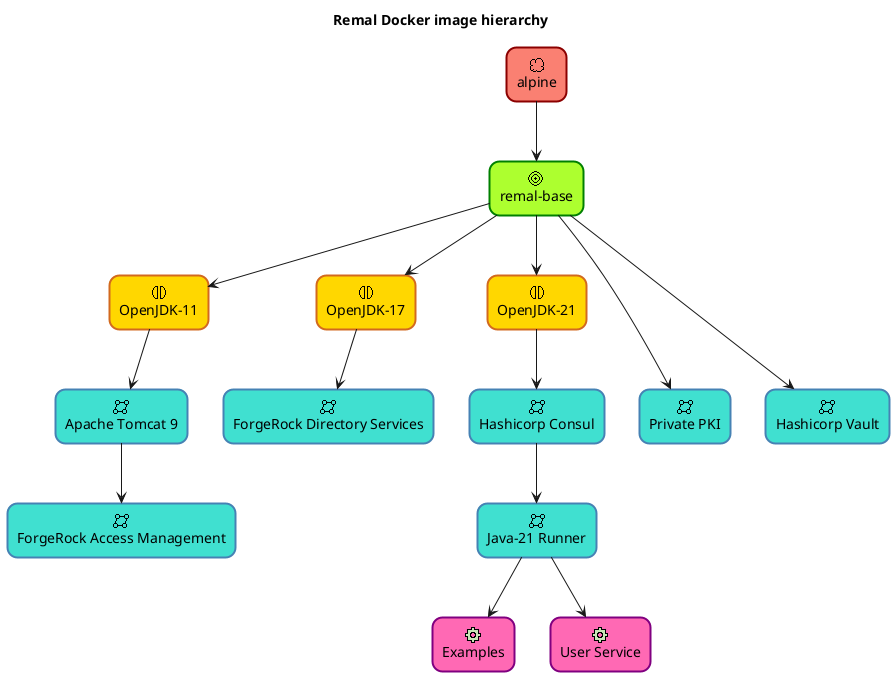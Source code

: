 ' ******************************************************************************
' UML PlantUML diagram that shows the Remal Docker container hierarchy.
'
' Since : July 2023
' Author: Arnold Somogyi <arnold.somogyi@gmail.com>
'
' Copyright (c) 2020-2024 Remal Software and Arnold Somogyi All rights reserved
' ******************************************************************************
@startuml

<style>
  .STYLE_EXTERNAL {
    RoundCorner 20
    LineThickness 2
    LineColor DarkRed
    BackgroundColor Salmon
  }
  .STYLE_BASE {
    RoundCorner 20
    LineThickness 2
    LineColor Green
    BackgroundColor GreenYellow
  }
  .STYLE_CORE {
    RoundCorner 20
    LineThickness 2
    LineColor Chocolate
    BackgroundColor Gold
  }
  .STYLE_INFRA {
    RoundCorner 20
    LineThickness 2
    LineColor SteelBlue
    BackgroundColor Turquoise
  }
  .STYLE_APP {
    RoundCorner 20
    LineThickness 2
    LineColor Purple
    BackgroundColor HotPink
  }
</style>

title **Remal Docker image hierarchy**

sprite $JAR_EXTERNAL jar:archimate/meaning
sprite $JAR_BASE     jar:archimate/goal
sprite $JAR_CORE     jar:archimate/interaction
sprite $JAR_INFRA    jar:archimate/network
sprite $JAR_APP      jar:archimate/physical-equipment

rectangle "alpine"                       as alpine         <<$JAR_EXTERNAL>> <<STYLE_EXTERNAL>>
rectangle "remal-base"                   as base           <<$JAR_BASE>>     <<STYLE_BASE>>
rectangle "OpenJDK-11"                   as java11         <<$JAR_CORE>>     <<STYLE_CORE>>
rectangle "OpenJDK-17"                   as java17         <<$JAR_CORE>>     <<STYLE_CORE>>
rectangle "OpenJDK-21"                   as java21         <<$JAR_CORE>>     <<STYLE_CORE>>
rectangle "Private PKI"                  as pki            <<$JAR_INFRA>>    <<STYLE_INFRA>>
rectangle "Apache Tomcat 9"              as tomcat9        <<$JAR_INFRA>>    <<STYLE_INFRA>>
rectangle "ForgeRock Directory Services" as ds             <<$JAR_INFRA>>    <<STYLE_INFRA>>
rectangle "ForgeRock Access Management"  as am             <<$JAR_INFRA>>    <<STYLE_INFRA>>
rectangle "Hashicorp Vault"              as vault          <<$JAR_INFRA>>    <<STYLE_INFRA>>
rectangle "Hashicorp Consul"             as consul         <<$JAR_INFRA>>    <<STYLE_INFRA>>
rectangle "Hashicorp Consul"             as consul         <<$JAR_INFRA>>    <<STYLE_INFRA>>
rectangle "Java-21 Runner"               as java_runner_21 <<$JAR_INFRA>>    <<STYLE_INFRA>>
rectangle "Examples"                     as examples       <<$JAR_APP>>      <<STYLE_APP>>
rectangle "User Service"                 as user_service   <<$JAR_APP>>      <<STYLE_APP>>

alpine         -->   base
base           -->   java11
base           -->   java17
base           -->   java21
base           --->  pki
java11         -->   tomcat9
java17         -->   ds
java21         -->   consul
tomcat9        -->   am
base           --->  vault
consul         -->   java_runner_21
java_runner_21 -->   examples
java_runner_21 -->   user_service

@enduml
